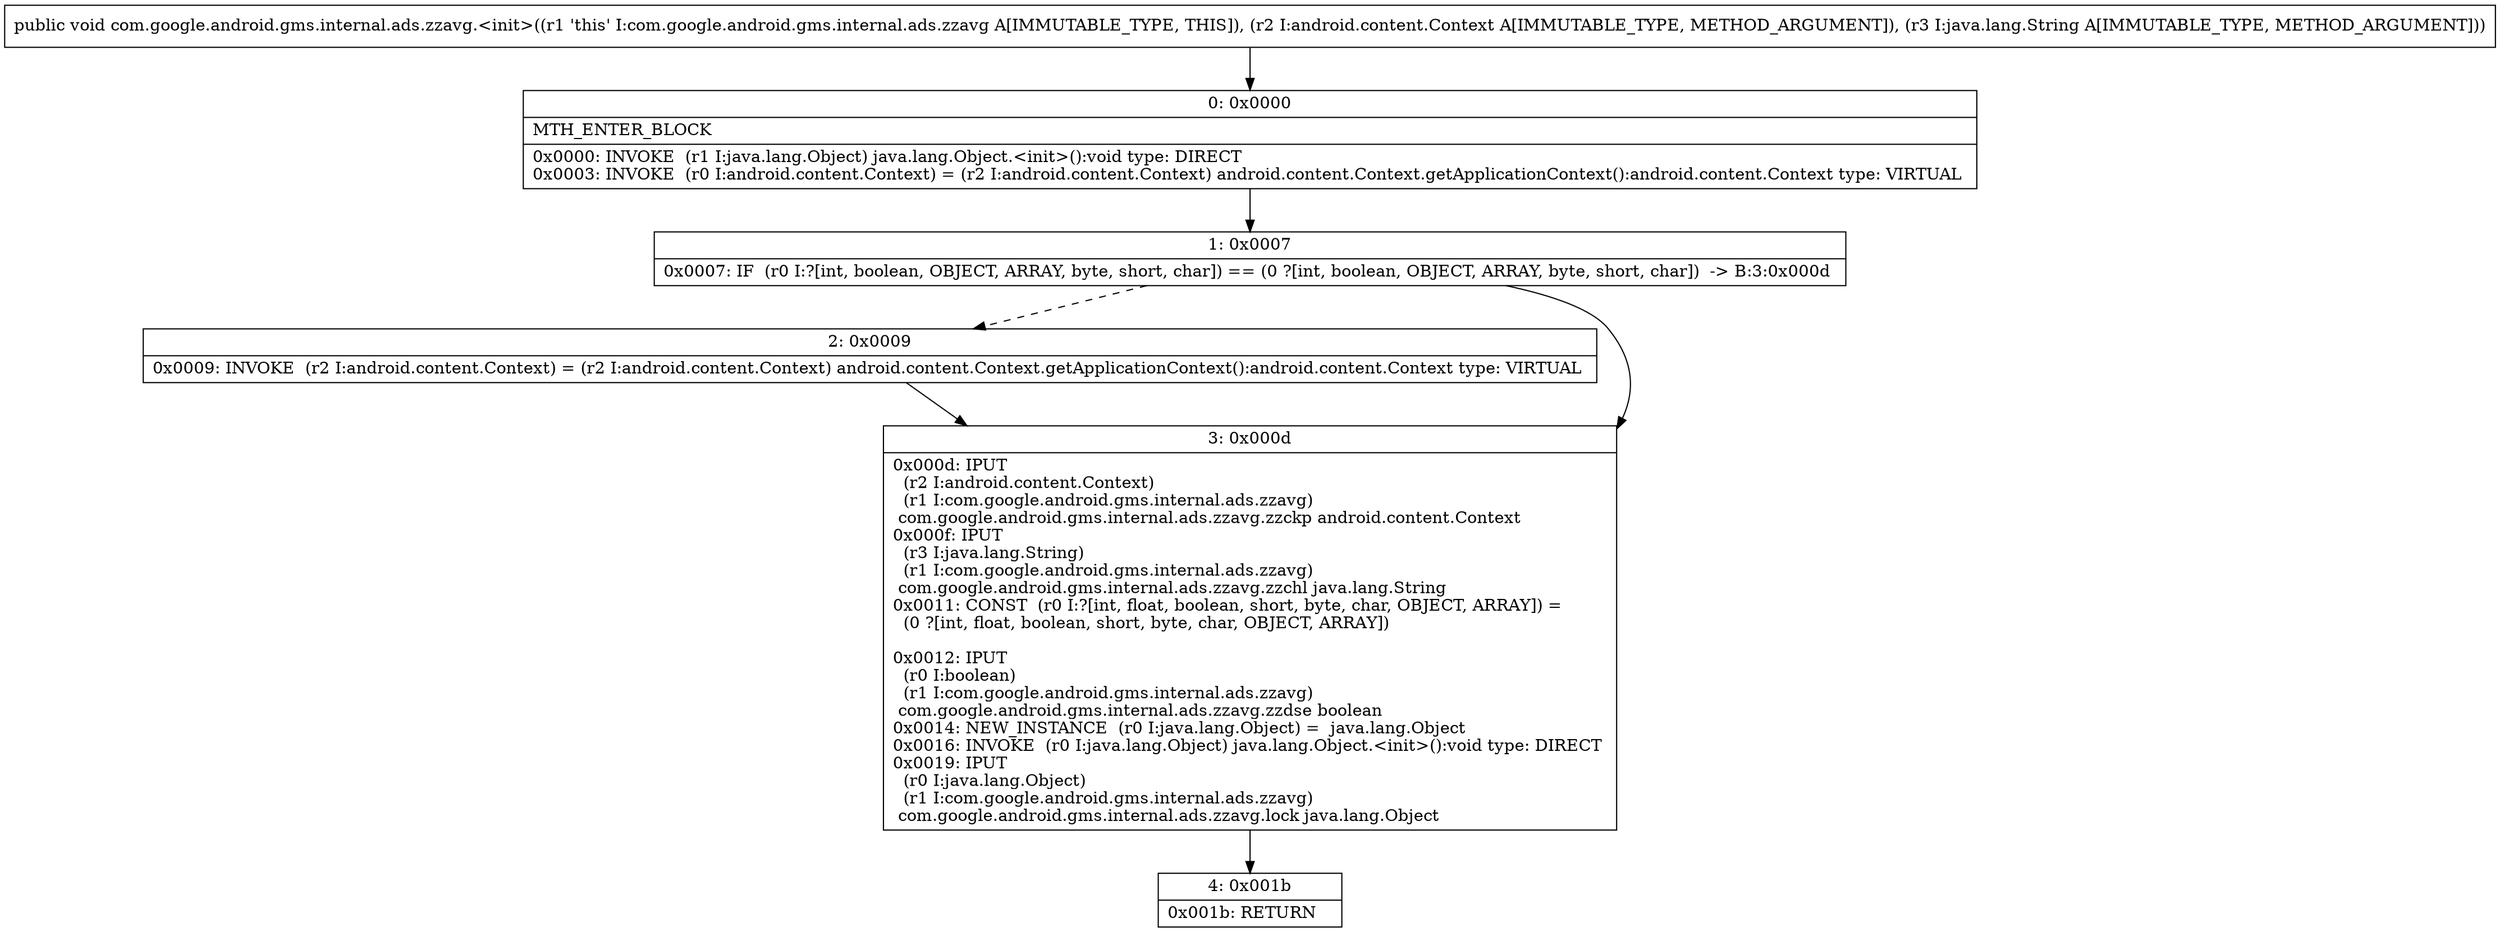 digraph "CFG forcom.google.android.gms.internal.ads.zzavg.\<init\>(Landroid\/content\/Context;Ljava\/lang\/String;)V" {
Node_0 [shape=record,label="{0\:\ 0x0000|MTH_ENTER_BLOCK\l|0x0000: INVOKE  (r1 I:java.lang.Object) java.lang.Object.\<init\>():void type: DIRECT \l0x0003: INVOKE  (r0 I:android.content.Context) = (r2 I:android.content.Context) android.content.Context.getApplicationContext():android.content.Context type: VIRTUAL \l}"];
Node_1 [shape=record,label="{1\:\ 0x0007|0x0007: IF  (r0 I:?[int, boolean, OBJECT, ARRAY, byte, short, char]) == (0 ?[int, boolean, OBJECT, ARRAY, byte, short, char])  \-\> B:3:0x000d \l}"];
Node_2 [shape=record,label="{2\:\ 0x0009|0x0009: INVOKE  (r2 I:android.content.Context) = (r2 I:android.content.Context) android.content.Context.getApplicationContext():android.content.Context type: VIRTUAL \l}"];
Node_3 [shape=record,label="{3\:\ 0x000d|0x000d: IPUT  \l  (r2 I:android.content.Context)\l  (r1 I:com.google.android.gms.internal.ads.zzavg)\l com.google.android.gms.internal.ads.zzavg.zzckp android.content.Context \l0x000f: IPUT  \l  (r3 I:java.lang.String)\l  (r1 I:com.google.android.gms.internal.ads.zzavg)\l com.google.android.gms.internal.ads.zzavg.zzchl java.lang.String \l0x0011: CONST  (r0 I:?[int, float, boolean, short, byte, char, OBJECT, ARRAY]) = \l  (0 ?[int, float, boolean, short, byte, char, OBJECT, ARRAY])\l \l0x0012: IPUT  \l  (r0 I:boolean)\l  (r1 I:com.google.android.gms.internal.ads.zzavg)\l com.google.android.gms.internal.ads.zzavg.zzdse boolean \l0x0014: NEW_INSTANCE  (r0 I:java.lang.Object) =  java.lang.Object \l0x0016: INVOKE  (r0 I:java.lang.Object) java.lang.Object.\<init\>():void type: DIRECT \l0x0019: IPUT  \l  (r0 I:java.lang.Object)\l  (r1 I:com.google.android.gms.internal.ads.zzavg)\l com.google.android.gms.internal.ads.zzavg.lock java.lang.Object \l}"];
Node_4 [shape=record,label="{4\:\ 0x001b|0x001b: RETURN   \l}"];
MethodNode[shape=record,label="{public void com.google.android.gms.internal.ads.zzavg.\<init\>((r1 'this' I:com.google.android.gms.internal.ads.zzavg A[IMMUTABLE_TYPE, THIS]), (r2 I:android.content.Context A[IMMUTABLE_TYPE, METHOD_ARGUMENT]), (r3 I:java.lang.String A[IMMUTABLE_TYPE, METHOD_ARGUMENT])) }"];
MethodNode -> Node_0;
Node_0 -> Node_1;
Node_1 -> Node_2[style=dashed];
Node_1 -> Node_3;
Node_2 -> Node_3;
Node_3 -> Node_4;
}


